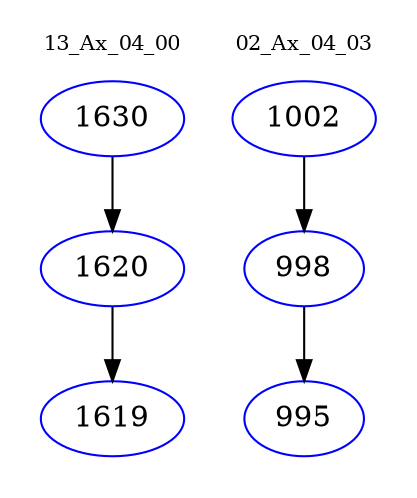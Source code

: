 digraph{
subgraph cluster_0 {
color = white
label = "13_Ax_04_00";
fontsize=10;
T0_1630 [label="1630", color="blue"]
T0_1630 -> T0_1620 [color="black"]
T0_1620 [label="1620", color="blue"]
T0_1620 -> T0_1619 [color="black"]
T0_1619 [label="1619", color="blue"]
}
subgraph cluster_1 {
color = white
label = "02_Ax_04_03";
fontsize=10;
T1_1002 [label="1002", color="blue"]
T1_1002 -> T1_998 [color="black"]
T1_998 [label="998", color="blue"]
T1_998 -> T1_995 [color="black"]
T1_995 [label="995", color="blue"]
}
}
